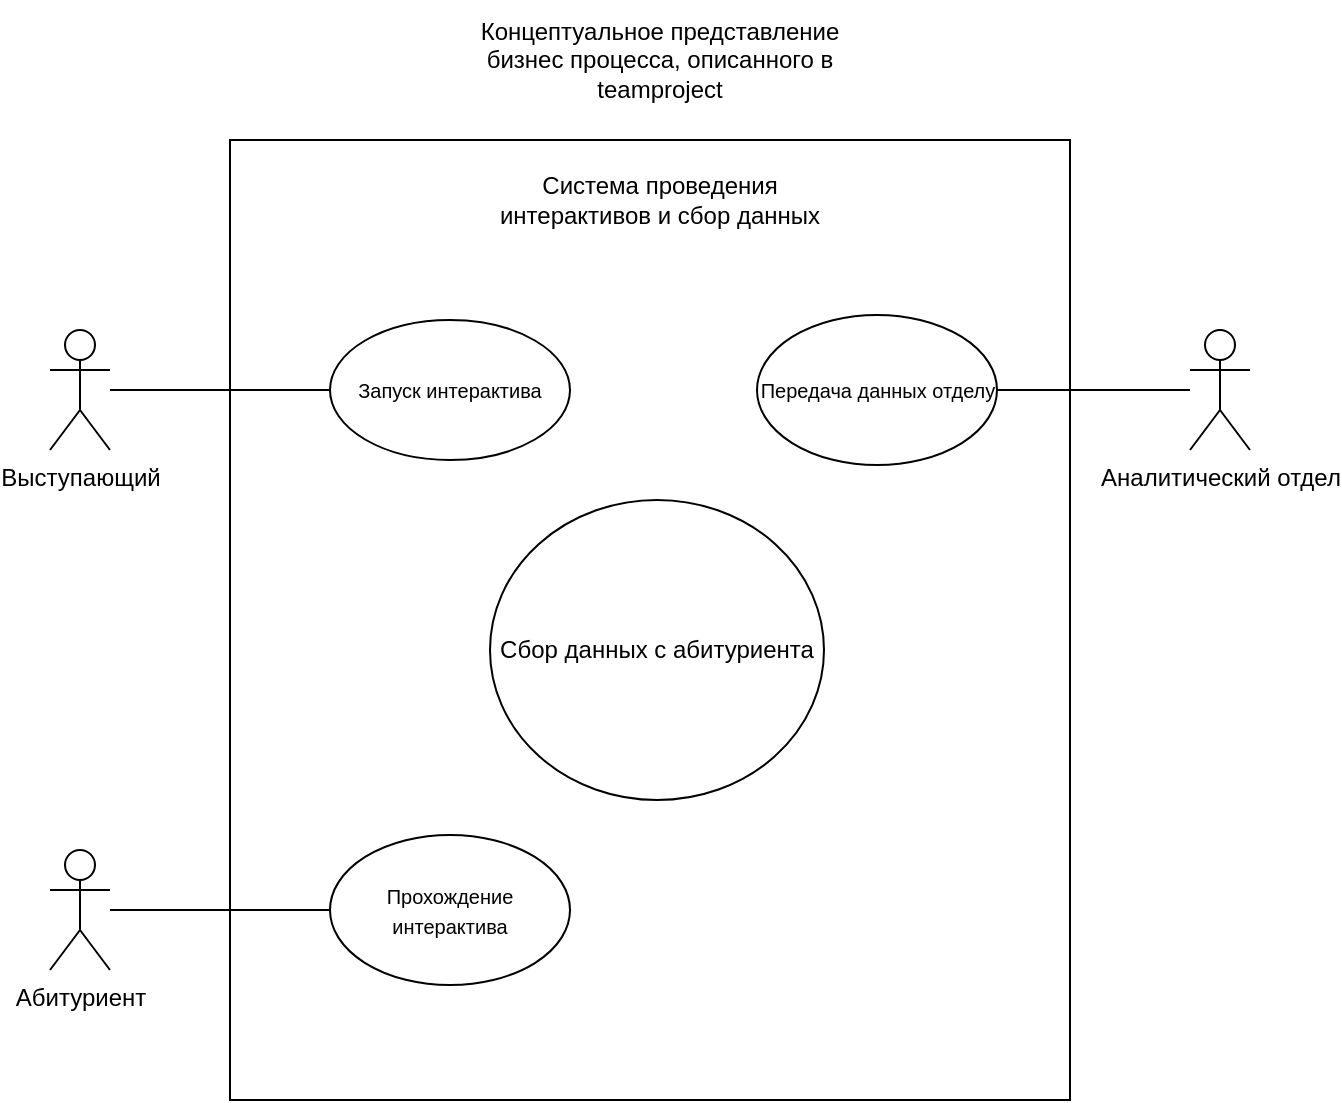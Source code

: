 <mxfile version="26.1.3" pages="2">
  <diagram name="UseCase будущей системы" id="vH9i-aSdlDiMygP6Xwoz">
    <mxGraphModel dx="1250" dy="596" grid="1" gridSize="10" guides="1" tooltips="1" connect="1" arrows="1" fold="1" page="1" pageScale="1" pageWidth="827" pageHeight="1169" math="0" shadow="0">
      <root>
        <mxCell id="0" />
        <mxCell id="1" parent="0" />
        <mxCell id="nxCV3QwCiyOCK9w8k-M4-1" value="" style="rounded=0;whiteSpace=wrap;html=1;" parent="1" vertex="1">
          <mxGeometry x="150" y="170" width="420" height="480" as="geometry" />
        </mxCell>
        <mxCell id="nxCV3QwCiyOCK9w8k-M4-3" value="Выступающий" style="shape=umlActor;verticalLabelPosition=bottom;verticalAlign=top;html=1;outlineConnect=0;" parent="1" vertex="1">
          <mxGeometry x="60" y="265" width="30" height="60" as="geometry" />
        </mxCell>
        <mxCell id="nxCV3QwCiyOCK9w8k-M4-4" value="Абитуриент" style="shape=umlActor;verticalLabelPosition=bottom;verticalAlign=top;html=1;outlineConnect=0;" parent="1" vertex="1">
          <mxGeometry x="60" y="525" width="30" height="60" as="geometry" />
        </mxCell>
        <mxCell id="nxCV3QwCiyOCK9w8k-M4-8" value="Аналитический отдел" style="shape=umlActor;verticalLabelPosition=bottom;verticalAlign=top;html=1;outlineConnect=0;" parent="1" vertex="1">
          <mxGeometry x="630" y="265" width="30" height="60" as="geometry" />
        </mxCell>
        <mxCell id="nxCV3QwCiyOCK9w8k-M4-13" value="Концептуальное представление бизнес процесса, описанного в teamproject" style="text;html=1;align=center;verticalAlign=middle;whiteSpace=wrap;rounded=0;" parent="1" vertex="1">
          <mxGeometry x="270" y="100" width="190" height="60" as="geometry" />
        </mxCell>
        <mxCell id="nxCV3QwCiyOCK9w8k-M4-14" value="&lt;font size=&quot;1&quot;&gt;Запуск интерактива&lt;/font&gt;" style="ellipse;whiteSpace=wrap;html=1;" parent="1" vertex="1">
          <mxGeometry x="200" y="260" width="120" height="70" as="geometry" />
        </mxCell>
        <mxCell id="nxCV3QwCiyOCK9w8k-M4-21" value="&lt;font style=&quot;font-size: 10px;&quot;&gt;Прохождение интерактива&lt;/font&gt;" style="ellipse;whiteSpace=wrap;html=1;" parent="1" vertex="1">
          <mxGeometry x="200" y="517.5" width="120" height="75" as="geometry" />
        </mxCell>
        <mxCell id="nxCV3QwCiyOCK9w8k-M4-24" value="" style="endArrow=none;html=1;rounded=0;entryX=0;entryY=0.5;entryDx=0;entryDy=0;" parent="1" source="nxCV3QwCiyOCK9w8k-M4-3" target="nxCV3QwCiyOCK9w8k-M4-14" edge="1">
          <mxGeometry width="50" height="50" relative="1" as="geometry">
            <mxPoint x="110" y="310" as="sourcePoint" />
            <mxPoint x="160" y="260" as="targetPoint" />
          </mxGeometry>
        </mxCell>
        <mxCell id="nxCV3QwCiyOCK9w8k-M4-25" value="" style="endArrow=none;html=1;rounded=0;" parent="1" source="nxCV3QwCiyOCK9w8k-M4-4" target="nxCV3QwCiyOCK9w8k-M4-21" edge="1">
          <mxGeometry width="50" height="50" relative="1" as="geometry">
            <mxPoint x="90" y="560" as="sourcePoint" />
            <mxPoint x="140" y="510" as="targetPoint" />
          </mxGeometry>
        </mxCell>
        <mxCell id="nxCV3QwCiyOCK9w8k-M4-26" value="&lt;font size=&quot;1&quot;&gt;Передача данных отделу&lt;/font&gt;" style="ellipse;whiteSpace=wrap;html=1;" parent="1" vertex="1">
          <mxGeometry x="413.5" y="257.5" width="120" height="75" as="geometry" />
        </mxCell>
        <mxCell id="nxCV3QwCiyOCK9w8k-M4-27" value="" style="endArrow=none;html=1;rounded=0;exitX=1;exitY=0.5;exitDx=0;exitDy=0;" parent="1" source="nxCV3QwCiyOCK9w8k-M4-26" target="nxCV3QwCiyOCK9w8k-M4-8" edge="1">
          <mxGeometry width="50" height="50" relative="1" as="geometry">
            <mxPoint x="460" y="440" as="sourcePoint" />
            <mxPoint x="510" y="390" as="targetPoint" />
          </mxGeometry>
        </mxCell>
        <mxCell id="nxCV3QwCiyOCK9w8k-M4-28" value="Система проведения интерактивов и сбор данных" style="text;html=1;align=center;verticalAlign=middle;whiteSpace=wrap;rounded=0;" parent="1" vertex="1">
          <mxGeometry x="280" y="180" width="170" height="40" as="geometry" />
        </mxCell>
        <mxCell id="nxCV3QwCiyOCK9w8k-M4-29" value="&lt;font style=&quot;font-size: 12px;&quot;&gt;Сбор данных с абитуриента&lt;/font&gt;" style="ellipse;whiteSpace=wrap;html=1;" parent="1" vertex="1">
          <mxGeometry x="280" y="350" width="167" height="150" as="geometry" />
        </mxCell>
      </root>
    </mxGraphModel>
  </diagram>
  <diagram id="cUJVRyWQt0c_aEW-kol-" name="UseCase текущего решения">
    <mxGraphModel dx="1250" dy="596" grid="1" gridSize="10" guides="1" tooltips="1" connect="1" arrows="1" fold="1" page="1" pageScale="1" pageWidth="827" pageHeight="1169" math="0" shadow="0">
      <root>
        <mxCell id="0" />
        <mxCell id="1" parent="0" />
        <mxCell id="08VeYTKV9fryWmRlUu8a-1" value="" style="rounded=0;whiteSpace=wrap;html=1;" parent="1" vertex="1">
          <mxGeometry x="190" y="280" width="370" height="360" as="geometry" />
        </mxCell>
        <mxCell id="08VeYTKV9fryWmRlUu8a-2" value="Выступающий" style="shape=umlActor;verticalLabelPosition=bottom;verticalAlign=top;html=1;outlineConnect=0;" parent="1" vertex="1">
          <mxGeometry x="100" y="355" width="30" height="60" as="geometry" />
        </mxCell>
        <mxCell id="08VeYTKV9fryWmRlUu8a-3" value="Абитуриент" style="shape=umlActor;verticalLabelPosition=bottom;verticalAlign=top;html=1;outlineConnect=0;" parent="1" vertex="1">
          <mxGeometry x="100" y="555" width="30" height="60" as="geometry" />
        </mxCell>
        <mxCell id="08VeYTKV9fryWmRlUu8a-4" value="Аналитический отдел" style="shape=umlActor;verticalLabelPosition=bottom;verticalAlign=top;html=1;outlineConnect=0;" parent="1" vertex="1">
          <mxGeometry x="660" y="430" width="30" height="60" as="geometry" />
        </mxCell>
        <mxCell id="08VeYTKV9fryWmRlUu8a-5" value="Командное видение текущего решения, бизнес-процесса" style="text;html=1;align=center;verticalAlign=middle;whiteSpace=wrap;rounded=0;" parent="1" vertex="1">
          <mxGeometry x="290" y="200" width="190" height="60" as="geometry" />
        </mxCell>
        <mxCell id="08VeYTKV9fryWmRlUu8a-6" value="&lt;font size=&quot;1&quot;&gt;Запуск интерактива&lt;/font&gt;" style="ellipse;whiteSpace=wrap;html=1;" parent="1" vertex="1">
          <mxGeometry x="240" y="350" width="120" height="70" as="geometry" />
        </mxCell>
        <mxCell id="08VeYTKV9fryWmRlUu8a-7" value="&lt;font style=&quot;font-size: 10px;&quot;&gt;Прохождение интерактива&lt;/font&gt;" style="ellipse;whiteSpace=wrap;html=1;" parent="1" vertex="1">
          <mxGeometry x="240" y="547" width="120" height="75" as="geometry" />
        </mxCell>
        <mxCell id="08VeYTKV9fryWmRlUu8a-8" value="" style="endArrow=none;html=1;rounded=0;entryX=0;entryY=0.5;entryDx=0;entryDy=0;" parent="1" source="08VeYTKV9fryWmRlUu8a-2" target="08VeYTKV9fryWmRlUu8a-6" edge="1">
          <mxGeometry width="50" height="50" relative="1" as="geometry">
            <mxPoint x="150" y="400" as="sourcePoint" />
            <mxPoint x="200" y="350" as="targetPoint" />
          </mxGeometry>
        </mxCell>
        <mxCell id="08VeYTKV9fryWmRlUu8a-9" value="" style="endArrow=none;html=1;rounded=0;" parent="1" source="08VeYTKV9fryWmRlUu8a-3" target="08VeYTKV9fryWmRlUu8a-7" edge="1">
          <mxGeometry width="50" height="50" relative="1" as="geometry">
            <mxPoint x="130" y="650" as="sourcePoint" />
            <mxPoint x="180" y="600" as="targetPoint" />
          </mxGeometry>
        </mxCell>
        <mxCell id="08VeYTKV9fryWmRlUu8a-12" value="Система проведения интерактивов и сбор данных" style="text;html=1;align=center;verticalAlign=middle;whiteSpace=wrap;rounded=0;" parent="1" vertex="1">
          <mxGeometry x="290" y="295" width="170" height="40" as="geometry" />
        </mxCell>
        <mxCell id="Vx7lUOpOa6VeeniACb1j-1" value="Комментарий: отсутствие сбора информации или проблемы со сбором данных" style="rounded=0;whiteSpace=wrap;html=1;" parent="1" vertex="1">
          <mxGeometry x="370" y="420" width="170" height="100" as="geometry" />
        </mxCell>
      </root>
    </mxGraphModel>
  </diagram>
</mxfile>
